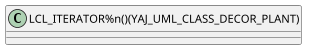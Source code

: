{
  "sha1": "b4h3b7lja560q5wcy09atfg9ryq0r8i",
  "insertion": {
    "when": "2024-05-30T20:48:22.014Z",
    "user": "plantuml@gmail.com"
  }
}
@startuml
scale 0.8
class "LCL_ITERATOR%n()(YAJ_UML_CLASS_DECOR_PLANT)" as LCL_ITERATOR
@enduml
